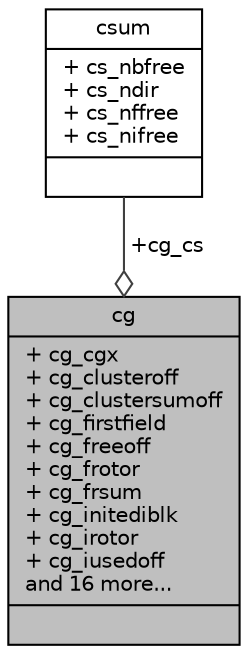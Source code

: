 digraph "cg"
{
 // LATEX_PDF_SIZE
  edge [fontname="Helvetica",fontsize="10",labelfontname="Helvetica",labelfontsize="10"];
  node [fontname="Helvetica",fontsize="10",shape=record];
  Node1 [label="{cg\n|+ cg_cgx\l+ cg_clusteroff\l+ cg_clustersumoff\l+ cg_firstfield\l+ cg_freeoff\l+ cg_frotor\l+ cg_frsum\l+ cg_initediblk\l+ cg_irotor\l+ cg_iusedoff\land 16 more...\l|}",height=0.2,width=0.4,color="black", fillcolor="grey75", style="filled", fontcolor="black",tooltip=" "];
  Node2 -> Node1 [color="grey25",fontsize="10",style="solid",label=" +cg_cs" ,arrowhead="odiamond",fontname="Helvetica"];
  Node2 [label="{csum\n|+ cs_nbfree\l+ cs_ndir\l+ cs_nffree\l+ cs_nifree\l|}",height=0.2,width=0.4,color="black", fillcolor="white", style="filled",URL="$structcsum.html",tooltip=" "];
}
